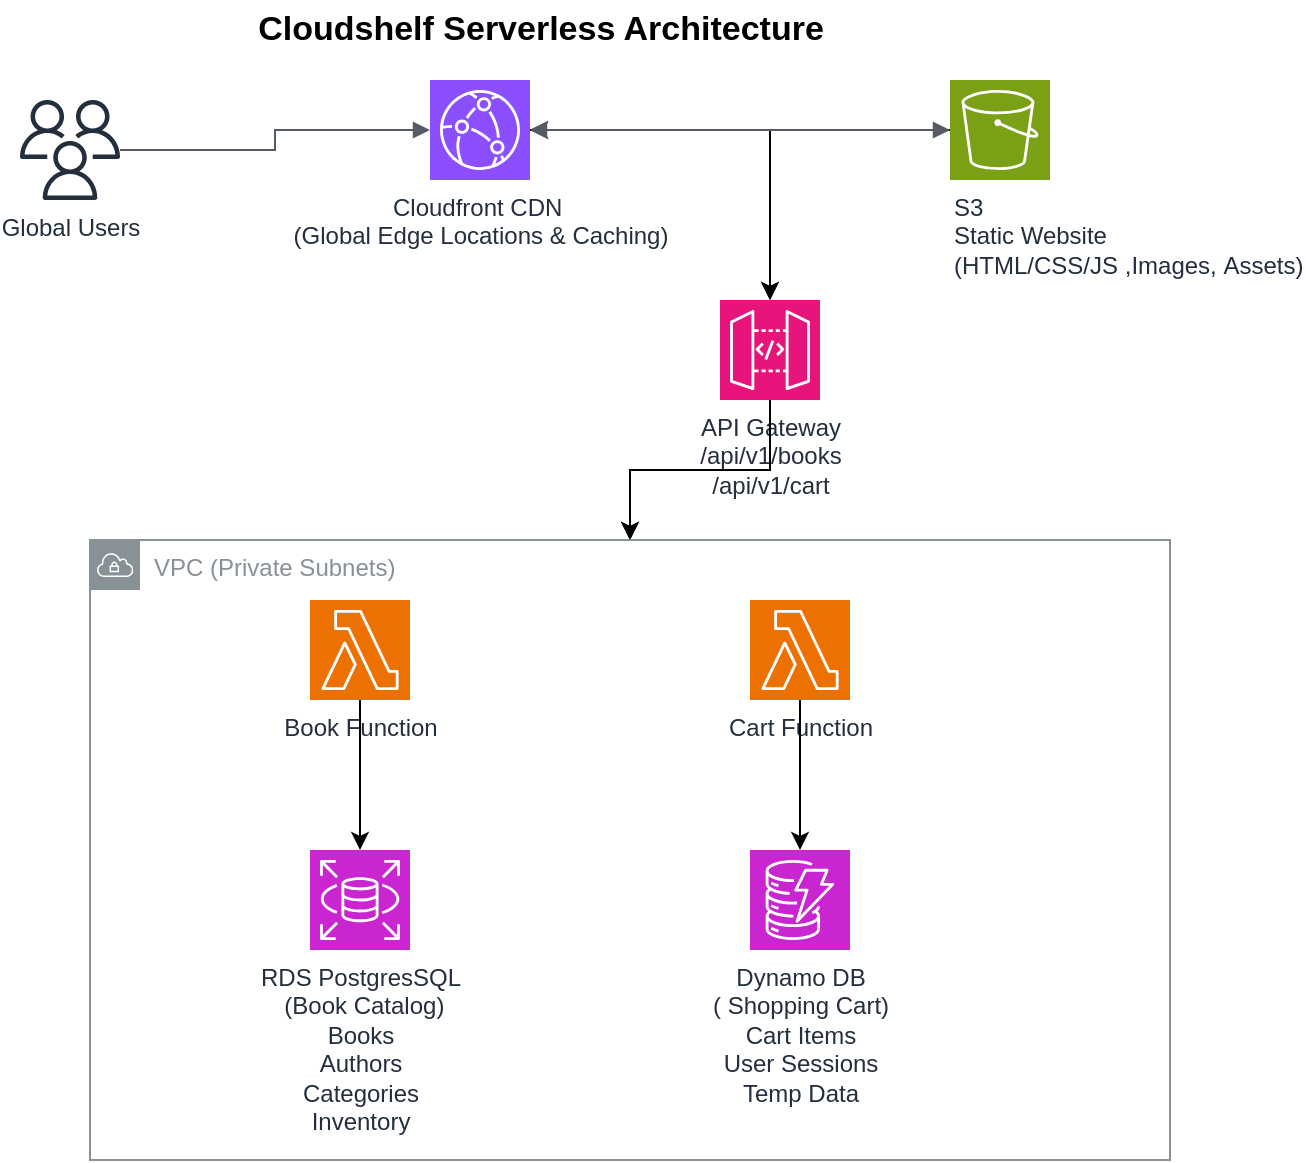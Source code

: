 <mxfile version="28.1.2">
  <diagram name="Page-1" id="DgD2kBg1VhiwdnrAwYsq">
    <mxGraphModel dx="1701" dy="349" grid="1" gridSize="10" guides="1" tooltips="1" connect="1" arrows="1" fold="1" page="1" pageScale="1" pageWidth="850" pageHeight="1100" math="0" shadow="0">
      <root>
        <mxCell id="0" />
        <mxCell id="1" parent="0" />
        <mxCell id="1iASxkpOgs3yaozDVsvL-1" value="&lt;div&gt;Global Users&lt;/div&gt;&lt;div&gt;&lt;br&gt;&lt;/div&gt;" style="sketch=0;outlineConnect=0;fontColor=#232F3E;gradientColor=none;fillColor=#232F3D;strokeColor=none;dashed=0;verticalLabelPosition=bottom;verticalAlign=top;align=center;html=1;fontSize=12;fontStyle=0;aspect=fixed;pointerEvents=1;shape=mxgraph.aws4.users;" parent="1" vertex="1">
          <mxGeometry x="165" y="60" width="50" height="50" as="geometry" />
        </mxCell>
        <mxCell id="1iASxkpOgs3yaozDVsvL-34" style="edgeStyle=orthogonalEdgeStyle;rounded=0;orthogonalLoop=1;jettySize=auto;html=1;" parent="1" source="1iASxkpOgs3yaozDVsvL-2" target="1iASxkpOgs3yaozDVsvL-8" edge="1">
          <mxGeometry relative="1" as="geometry" />
        </mxCell>
        <mxCell id="i1Br-zqi9HmhOLwb5HhX-5" value="" style="edgeStyle=orthogonalEdgeStyle;rounded=0;orthogonalLoop=1;jettySize=auto;html=1;" edge="1" parent="1" source="1iASxkpOgs3yaozDVsvL-2" target="1iASxkpOgs3yaozDVsvL-8">
          <mxGeometry relative="1" as="geometry" />
        </mxCell>
        <mxCell id="1iASxkpOgs3yaozDVsvL-2" value="Cloudfront CDN&amp;nbsp;&lt;div&gt;(Global Edge Locations &amp;amp; Caching)&lt;div&gt;&lt;br&gt;&lt;div&gt;&lt;br&gt;&lt;/div&gt;&lt;/div&gt;&lt;/div&gt;" style="sketch=0;points=[[0,0,0],[0.25,0,0],[0.5,0,0],[0.75,0,0],[1,0,0],[0,1,0],[0.25,1,0],[0.5,1,0],[0.75,1,0],[1,1,0],[0,0.25,0],[0,0.5,0],[0,0.75,0],[1,0.25,0],[1,0.5,0],[1,0.75,0]];outlineConnect=0;fontColor=#232F3E;fillColor=#8C4FFF;strokeColor=#ffffff;dashed=0;verticalLabelPosition=bottom;verticalAlign=top;align=center;html=1;fontSize=12;fontStyle=0;aspect=fixed;shape=mxgraph.aws4.resourceIcon;resIcon=mxgraph.aws4.cloudfront;" parent="1" vertex="1">
          <mxGeometry x="370" y="50" width="50" height="50" as="geometry" />
        </mxCell>
        <mxCell id="1iASxkpOgs3yaozDVsvL-16" value="" style="edgeStyle=orthogonalEdgeStyle;rounded=0;orthogonalLoop=1;jettySize=auto;html=1;" parent="1" source="1iASxkpOgs3yaozDVsvL-5" target="1iASxkpOgs3yaozDVsvL-2" edge="1">
          <mxGeometry relative="1" as="geometry" />
        </mxCell>
        <mxCell id="1iASxkpOgs3yaozDVsvL-5" value="&lt;div style=&quot;&quot;&gt;&lt;span style=&quot;background-color: transparent; color: light-dark(rgb(35, 47, 62), rgb(189, 199, 212));&quot;&gt;S3&amp;nbsp;&lt;/span&gt;&lt;br&gt;&lt;span style=&quot;background-color: transparent; color: light-dark(rgb(35, 47, 62), rgb(189, 199, 212));&quot;&gt;Static Website&lt;/span&gt;&lt;/div&gt;&lt;div style=&quot;&quot;&gt;&lt;span style=&quot;background-color: transparent; color: light-dark(rgb(35, 47, 62), rgb(189, 199, 212));&quot;&gt;(HTML/CSS/JS ,&lt;/span&gt;&lt;span style=&quot;background-color: transparent; color: light-dark(rgb(35, 47, 62), rgb(189, 199, 212));&quot;&gt;Images,&amp;nbsp;&lt;/span&gt;&lt;span style=&quot;background-color: transparent; color: light-dark(rgb(35, 47, 62), rgb(189, 199, 212));&quot;&gt;Assets)&lt;/span&gt;&lt;/div&gt;&lt;div&gt;&lt;div&gt;&lt;br&gt;&lt;/div&gt;&lt;/div&gt;" style="sketch=0;points=[[0,0,0],[0.25,0,0],[0.5,0,0],[0.75,0,0],[1,0,0],[0,1,0],[0.25,1,0],[0.5,1,0],[0.75,1,0],[1,1,0],[0,0.25,0],[0,0.5,0],[0,0.75,0],[1,0.25,0],[1,0.5,0],[1,0.75,0]];outlineConnect=0;fontColor=#232F3E;fillColor=#7AA116;strokeColor=#ffffff;dashed=0;verticalLabelPosition=bottom;verticalAlign=top;align=left;html=1;fontSize=12;fontStyle=0;aspect=fixed;shape=mxgraph.aws4.resourceIcon;resIcon=mxgraph.aws4.s3;" parent="1" vertex="1">
          <mxGeometry x="630" y="50" width="50" height="50" as="geometry" />
        </mxCell>
        <mxCell id="i1Br-zqi9HmhOLwb5HhX-6" value="" style="edgeStyle=orthogonalEdgeStyle;rounded=0;orthogonalLoop=1;jettySize=auto;html=1;" edge="1" parent="1" source="1iASxkpOgs3yaozDVsvL-8" target="i1Br-zqi9HmhOLwb5HhX-4">
          <mxGeometry relative="1" as="geometry" />
        </mxCell>
        <mxCell id="1iASxkpOgs3yaozDVsvL-8" value="API Gateway&lt;div&gt;/api/v1/books&lt;/div&gt;&lt;div&gt;/api/v1/cart&lt;br&gt;&lt;div&gt;&lt;br&gt;&lt;/div&gt;&lt;/div&gt;" style="sketch=0;points=[[0,0,0],[0.25,0,0],[0.5,0,0],[0.75,0,0],[1,0,0],[0,1,0],[0.25,1,0],[0.5,1,0],[0.75,1,0],[1,1,0],[0,0.25,0],[0,0.5,0],[0,0.75,0],[1,0.25,0],[1,0.5,0],[1,0.75,0]];outlineConnect=0;fontColor=#232F3E;fillColor=#E7157B;strokeColor=#ffffff;dashed=0;verticalLabelPosition=bottom;verticalAlign=top;align=center;html=1;fontSize=12;fontStyle=0;aspect=fixed;shape=mxgraph.aws4.resourceIcon;resIcon=mxgraph.aws4.api_gateway;" parent="1" vertex="1">
          <mxGeometry x="515" y="160" width="50" height="50" as="geometry" />
        </mxCell>
        <mxCell id="1iASxkpOgs3yaozDVsvL-9" value="Book Function&lt;div&gt;&lt;br&gt;&lt;/div&gt;" style="sketch=0;points=[[0,0,0],[0.25,0,0],[0.5,0,0],[0.75,0,0],[1,0,0],[0,1,0],[0.25,1,0],[0.5,1,0],[0.75,1,0],[1,1,0],[0,0.25,0],[0,0.5,0],[0,0.75,0],[1,0.25,0],[1,0.5,0],[1,0.75,0]];outlineConnect=0;fontColor=#232F3E;fillColor=#ED7100;strokeColor=#ffffff;dashed=0;verticalLabelPosition=bottom;verticalAlign=top;align=center;html=1;fontSize=12;fontStyle=0;aspect=fixed;shape=mxgraph.aws4.resourceIcon;resIcon=mxgraph.aws4.lambda;" parent="1" vertex="1">
          <mxGeometry x="310" y="310" width="50" height="50" as="geometry" />
        </mxCell>
        <mxCell id="1iASxkpOgs3yaozDVsvL-10" value="Cart Function&lt;div&gt;&lt;br&gt;&lt;/div&gt;" style="sketch=0;points=[[0,0,0],[0.25,0,0],[0.5,0,0],[0.75,0,0],[1,0,0],[0,1,0],[0.25,1,0],[0.5,1,0],[0.75,1,0],[1,1,0],[0,0.25,0],[0,0.5,0],[0,0.75,0],[1,0.25,0],[1,0.5,0],[1,0.75,0]];outlineConnect=0;fontColor=#232F3E;fillColor=#ED7100;strokeColor=#ffffff;dashed=0;verticalLabelPosition=bottom;verticalAlign=top;align=center;html=1;fontSize=12;fontStyle=0;aspect=fixed;shape=mxgraph.aws4.resourceIcon;resIcon=mxgraph.aws4.lambda;" parent="1" vertex="1">
          <mxGeometry x="530" y="310" width="50" height="50" as="geometry" />
        </mxCell>
        <mxCell id="1iASxkpOgs3yaozDVsvL-11" value="RDS PostgresSQL&lt;div&gt;&amp;nbsp;(Book Catalog)&lt;/div&gt;&lt;div&gt;Books&lt;/div&gt;&lt;div&gt;Authors&lt;/div&gt;&lt;div&gt;Categories&lt;/div&gt;&lt;div&gt;Inventory&lt;/div&gt;" style="sketch=0;points=[[0,0,0],[0.25,0,0],[0.5,0,0],[0.75,0,0],[1,0,0],[0,1,0],[0.25,1,0],[0.5,1,0],[0.75,1,0],[1,1,0],[0,0.25,0],[0,0.5,0],[0,0.75,0],[1,0.25,0],[1,0.5,0],[1,0.75,0]];outlineConnect=0;fontColor=#232F3E;fillColor=#C925D1;strokeColor=#ffffff;dashed=0;verticalLabelPosition=bottom;verticalAlign=top;align=center;html=1;fontSize=12;fontStyle=0;aspect=fixed;shape=mxgraph.aws4.resourceIcon;resIcon=mxgraph.aws4.rds;" parent="1" vertex="1">
          <mxGeometry x="310" y="435" width="50" height="50" as="geometry" />
        </mxCell>
        <mxCell id="1iASxkpOgs3yaozDVsvL-12" value="Dynamo DB&lt;div&gt;( Shopping Cart)&lt;/div&gt;&lt;div&gt;Cart Items&lt;/div&gt;&lt;div&gt;User Sessions&lt;/div&gt;&lt;div&gt;Temp Data&lt;/div&gt;" style="sketch=0;points=[[0,0,0],[0.25,0,0],[0.5,0,0],[0.75,0,0],[1,0,0],[0,1,0],[0.25,1,0],[0.5,1,0],[0.75,1,0],[1,1,0],[0,0.25,0],[0,0.5,0],[0,0.75,0],[1,0.25,0],[1,0.5,0],[1,0.75,0]];outlineConnect=0;fontColor=#232F3E;fillColor=#C925D1;strokeColor=#ffffff;dashed=0;verticalLabelPosition=bottom;verticalAlign=top;align=center;html=1;fontSize=12;fontStyle=0;aspect=fixed;shape=mxgraph.aws4.resourceIcon;resIcon=mxgraph.aws4.dynamodb;" parent="1" vertex="1">
          <mxGeometry x="530" y="435" width="50" height="50" as="geometry" />
        </mxCell>
        <mxCell id="1iASxkpOgs3yaozDVsvL-14" value="" style="edgeStyle=orthogonalEdgeStyle;html=1;endArrow=block;elbow=vertical;startArrow=none;endFill=1;strokeColor=#545B64;rounded=0;" parent="1" source="1iASxkpOgs3yaozDVsvL-1" target="1iASxkpOgs3yaozDVsvL-2" edge="1">
          <mxGeometry width="100" relative="1" as="geometry">
            <mxPoint x="90" y="80" as="sourcePoint" />
            <mxPoint x="180" y="80" as="targetPoint" />
          </mxGeometry>
        </mxCell>
        <mxCell id="1iASxkpOgs3yaozDVsvL-15" value="" style="edgeStyle=orthogonalEdgeStyle;html=1;endArrow=block;elbow=vertical;startArrow=block;startFill=1;endFill=1;strokeColor=#545B64;rounded=0;" parent="1" source="1iASxkpOgs3yaozDVsvL-2" target="1iASxkpOgs3yaozDVsvL-5" edge="1">
          <mxGeometry width="100" relative="1" as="geometry">
            <mxPoint x="258" y="79" as="sourcePoint" />
            <mxPoint x="358" y="79" as="targetPoint" />
          </mxGeometry>
        </mxCell>
        <mxCell id="1iASxkpOgs3yaozDVsvL-31" value="Cloudshelf Serverless Architecture" style="text;html=1;align=center;verticalAlign=middle;resizable=0;points=[];autosize=1;strokeColor=none;fillColor=none;fontSize=17;fontStyle=1" parent="1" vertex="1">
          <mxGeometry x="285" y="10" width="280" height="30" as="geometry" />
        </mxCell>
        <mxCell id="1iASxkpOgs3yaozDVsvL-40" style="edgeStyle=orthogonalEdgeStyle;rounded=0;orthogonalLoop=1;jettySize=auto;html=1;exitX=0.5;exitY=1;exitDx=0;exitDy=0;exitPerimeter=0;entryX=0.5;entryY=0;entryDx=0;entryDy=0;entryPerimeter=0;" parent="1" source="1iASxkpOgs3yaozDVsvL-9" target="1iASxkpOgs3yaozDVsvL-11" edge="1">
          <mxGeometry relative="1" as="geometry" />
        </mxCell>
        <mxCell id="1iASxkpOgs3yaozDVsvL-41" style="edgeStyle=orthogonalEdgeStyle;rounded=0;orthogonalLoop=1;jettySize=auto;html=1;exitX=0.5;exitY=1;exitDx=0;exitDy=0;exitPerimeter=0;entryX=0.5;entryY=0;entryDx=0;entryDy=0;entryPerimeter=0;" parent="1" source="1iASxkpOgs3yaozDVsvL-10" target="1iASxkpOgs3yaozDVsvL-12" edge="1">
          <mxGeometry relative="1" as="geometry" />
        </mxCell>
        <mxCell id="i1Br-zqi9HmhOLwb5HhX-11" value="" style="edgeStyle=orthogonalEdgeStyle;rounded=0;orthogonalLoop=1;jettySize=auto;html=1;entryX=0.5;entryY=0;entryDx=0;entryDy=0;entryPerimeter=0;" edge="1" parent="1" source="1iASxkpOgs3yaozDVsvL-8" target="i1Br-zqi9HmhOLwb5HhX-4">
          <mxGeometry relative="1" as="geometry">
            <mxPoint x="540" y="210" as="sourcePoint" />
            <mxPoint x="525" y="291" as="targetPoint" />
          </mxGeometry>
        </mxCell>
        <mxCell id="i1Br-zqi9HmhOLwb5HhX-4" value="VPC (Private Subnets)" style="sketch=0;outlineConnect=0;gradientColor=none;html=1;whiteSpace=wrap;fontSize=12;fontStyle=0;shape=mxgraph.aws4.group;grIcon=mxgraph.aws4.group_vpc;strokeColor=#879196;fillColor=none;verticalAlign=top;align=left;spacingLeft=30;fontColor=#879196;dashed=0;" vertex="1" parent="1">
          <mxGeometry x="200" y="280" width="540" height="310" as="geometry" />
        </mxCell>
      </root>
    </mxGraphModel>
  </diagram>
</mxfile>
